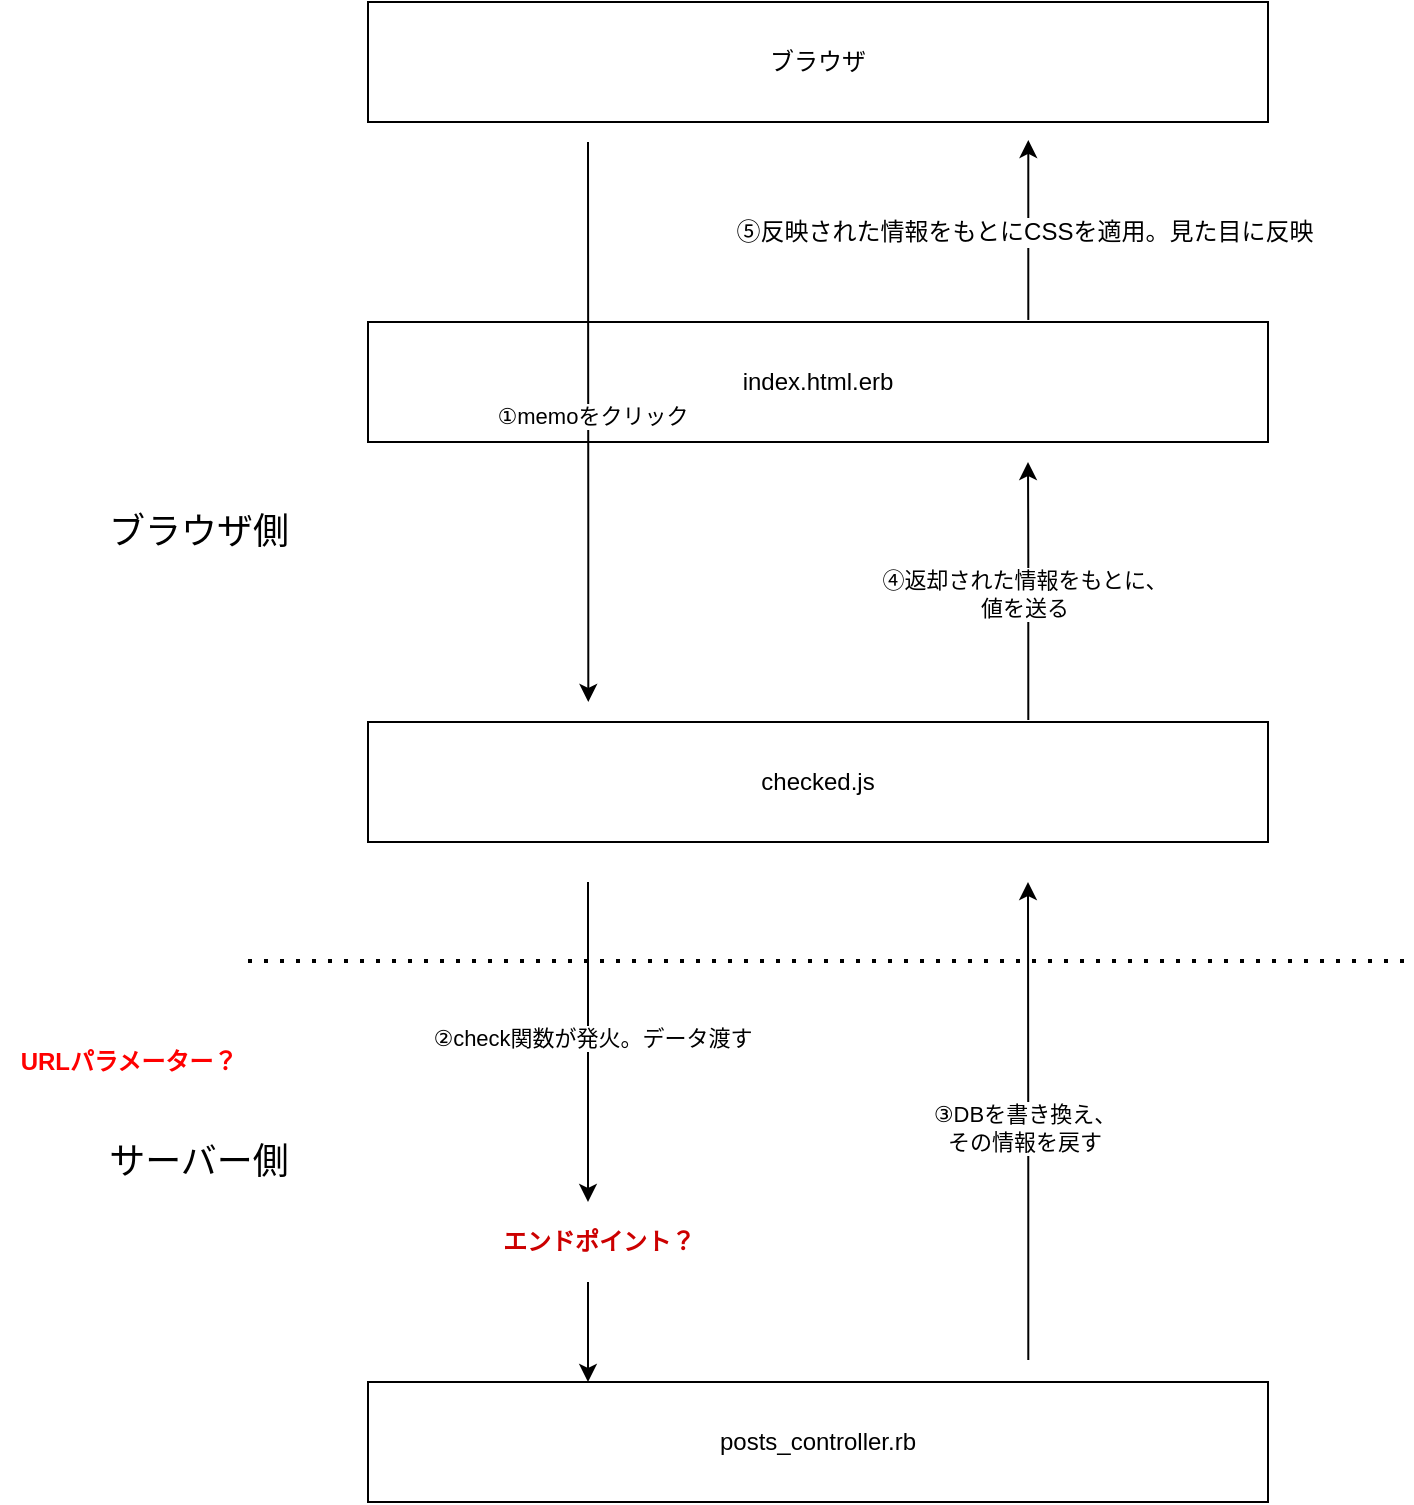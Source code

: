 <mxfile version="13.6.5">
    <diagram id="JsZ0aYYltellTi9A_evV" name="ページ1">
        <mxGraphModel dx="1697" dy="1984" grid="1" gridSize="10" guides="1" tooltips="1" connect="1" arrows="1" fold="1" page="1" pageScale="1" pageWidth="827" pageHeight="1169" math="0" shadow="0">
            <root>
                <mxCell id="0"/>
                <mxCell id="1" parent="0"/>
                <mxCell id="6" value="index.html.erb" style="rounded=0;whiteSpace=wrap;html=1;" parent="1" vertex="1">
                    <mxGeometry x="40" y="80" width="450" height="60" as="geometry"/>
                </mxCell>
                <mxCell id="7" value="checked.js" style="rounded=0;whiteSpace=wrap;html=1;" parent="1" vertex="1">
                    <mxGeometry x="40" y="280" width="450" height="60" as="geometry"/>
                </mxCell>
                <mxCell id="8" value="posts_controller.rb" style="rounded=0;whiteSpace=wrap;html=1;" parent="1" vertex="1">
                    <mxGeometry x="40" y="610" width="450" height="60" as="geometry"/>
                </mxCell>
                <mxCell id="9" value="" style="endArrow=classic;html=1;" parent="1" edge="1">
                    <mxGeometry width="50" height="50" relative="1" as="geometry">
                        <mxPoint x="150" y="-10" as="sourcePoint"/>
                        <mxPoint x="150.15" y="270" as="targetPoint"/>
                        <Array as="points">
                            <mxPoint x="150.15" y="180"/>
                        </Array>
                    </mxGeometry>
                </mxCell>
                <mxCell id="10" value="①memoをクリック" style="edgeLabel;html=1;align=center;verticalAlign=middle;resizable=0;points=[];" parent="9" vertex="1" connectable="0">
                    <mxGeometry x="-0.023" y="2" relative="1" as="geometry">
                        <mxPoint as="offset"/>
                    </mxGeometry>
                </mxCell>
                <mxCell id="13" value="" style="endArrow=classic;html=1;" parent="1" edge="1">
                    <mxGeometry width="50" height="50" relative="1" as="geometry">
                        <mxPoint x="150" y="360" as="sourcePoint"/>
                        <mxPoint x="150" y="520" as="targetPoint"/>
                        <Array as="points"/>
                    </mxGeometry>
                </mxCell>
                <mxCell id="14" value="②check関数が発火。データ渡す" style="edgeLabel;html=1;align=center;verticalAlign=middle;resizable=0;points=[];" parent="13" vertex="1" connectable="0">
                    <mxGeometry x="-0.023" y="2" relative="1" as="geometry">
                        <mxPoint as="offset"/>
                    </mxGeometry>
                </mxCell>
                <mxCell id="16" value="" style="endArrow=classic;html=1;exitX=0.033;exitY=1.017;exitDx=0;exitDy=0;exitPerimeter=0;" parent="1" edge="1">
                    <mxGeometry width="50" height="50" relative="1" as="geometry">
                        <mxPoint x="370.15" y="598.98" as="sourcePoint"/>
                        <mxPoint x="370" y="360" as="targetPoint"/>
                        <Array as="points">
                            <mxPoint x="370.15" y="508.98"/>
                        </Array>
                    </mxGeometry>
                </mxCell>
                <mxCell id="17" value="③DBを書き換え、&lt;br&gt;その情報を戻す" style="edgeLabel;html=1;align=center;verticalAlign=middle;resizable=0;points=[];" parent="16" vertex="1" connectable="0">
                    <mxGeometry x="-0.023" y="2" relative="1" as="geometry">
                        <mxPoint as="offset"/>
                    </mxGeometry>
                </mxCell>
                <mxCell id="18" value="" style="endArrow=classic;html=1;exitX=0.033;exitY=1.017;exitDx=0;exitDy=0;exitPerimeter=0;" parent="1" edge="1">
                    <mxGeometry width="50" height="50" relative="1" as="geometry">
                        <mxPoint x="370.15" y="278.98" as="sourcePoint"/>
                        <mxPoint x="370" y="150" as="targetPoint"/>
                        <Array as="points">
                            <mxPoint x="370.15" y="188.98"/>
                        </Array>
                    </mxGeometry>
                </mxCell>
                <mxCell id="19" value="④返却された情報をもとに、&lt;br&gt;値を送る" style="edgeLabel;html=1;align=center;verticalAlign=middle;resizable=0;points=[];" parent="18" vertex="1" connectable="0">
                    <mxGeometry x="-0.023" y="2" relative="1" as="geometry">
                        <mxPoint as="offset"/>
                    </mxGeometry>
                </mxCell>
                <mxCell id="22" value="サーバー側" style="text;html=1;align=center;verticalAlign=middle;resizable=0;points=[];autosize=1;fontSize=18;" parent="1" vertex="1">
                    <mxGeometry x="-95" y="485" width="100" height="30" as="geometry"/>
                </mxCell>
                <mxCell id="23" value="URLパラメーター？" style="text;html=1;align=center;verticalAlign=middle;resizable=0;points=[];autosize=1;fontStyle=1;shadow=1;fontColor=#FF0000;" parent="1" vertex="1">
                    <mxGeometry x="-140" y="440" width="120" height="20" as="geometry"/>
                </mxCell>
                <mxCell id="24" value="エンドポイント？" style="text;html=1;align=center;verticalAlign=middle;resizable=0;points=[];autosize=1;fontColor=#CC0000;fontStyle=1;fillColor=#FFFFFF;" parent="1" vertex="1">
                    <mxGeometry x="100" y="530" width="110" height="20" as="geometry"/>
                </mxCell>
                <mxCell id="26" value="ブラウザ" style="rounded=0;whiteSpace=wrap;html=1;" parent="1" vertex="1">
                    <mxGeometry x="40" y="-80" width="450" height="60" as="geometry"/>
                </mxCell>
                <mxCell id="27" value="" style="endArrow=classic;html=1;exitX=0.033;exitY=1.017;exitDx=0;exitDy=0;exitPerimeter=0;" parent="1" edge="1">
                    <mxGeometry width="50" height="50" relative="1" as="geometry">
                        <mxPoint x="370.15" y="78.98" as="sourcePoint"/>
                        <mxPoint x="370" y="-11" as="targetPoint"/>
                        <Array as="points">
                            <mxPoint x="370.15" y="-11.02"/>
                        </Array>
                    </mxGeometry>
                </mxCell>
                <mxCell id="28" value="&lt;span style=&quot;font-size: 12px&quot;&gt;⑤反映された情報をもとにCSSを適用。見た目に反映&lt;/span&gt;" style="edgeLabel;html=1;align=center;verticalAlign=middle;resizable=0;points=[];" parent="27" vertex="1" connectable="0">
                    <mxGeometry x="-0.023" y="2" relative="1" as="geometry">
                        <mxPoint as="offset"/>
                    </mxGeometry>
                </mxCell>
                <mxCell id="31" value="" style="endArrow=none;dashed=1;html=1;dashPattern=1 3;strokeWidth=2;fontColor=#FF0000;" parent="1" edge="1">
                    <mxGeometry width="50" height="50" relative="1" as="geometry">
                        <mxPoint x="-20" y="399.5" as="sourcePoint"/>
                        <mxPoint x="560" y="399.5" as="targetPoint"/>
                    </mxGeometry>
                </mxCell>
                <mxCell id="32" value="ブラウザ側" style="text;html=1;align=center;verticalAlign=middle;resizable=0;points=[];autosize=1;fontSize=18;" parent="1" vertex="1">
                    <mxGeometry x="-100" y="170" width="110" height="30" as="geometry"/>
                </mxCell>
                <mxCell id="33" value="" style="endArrow=classic;html=1;" parent="1" edge="1">
                    <mxGeometry width="50" height="50" relative="1" as="geometry">
                        <mxPoint x="150" y="560" as="sourcePoint"/>
                        <mxPoint x="150" y="610" as="targetPoint"/>
                        <Array as="points"/>
                    </mxGeometry>
                </mxCell>
            </root>
        </mxGraphModel>
    </diagram>
</mxfile>